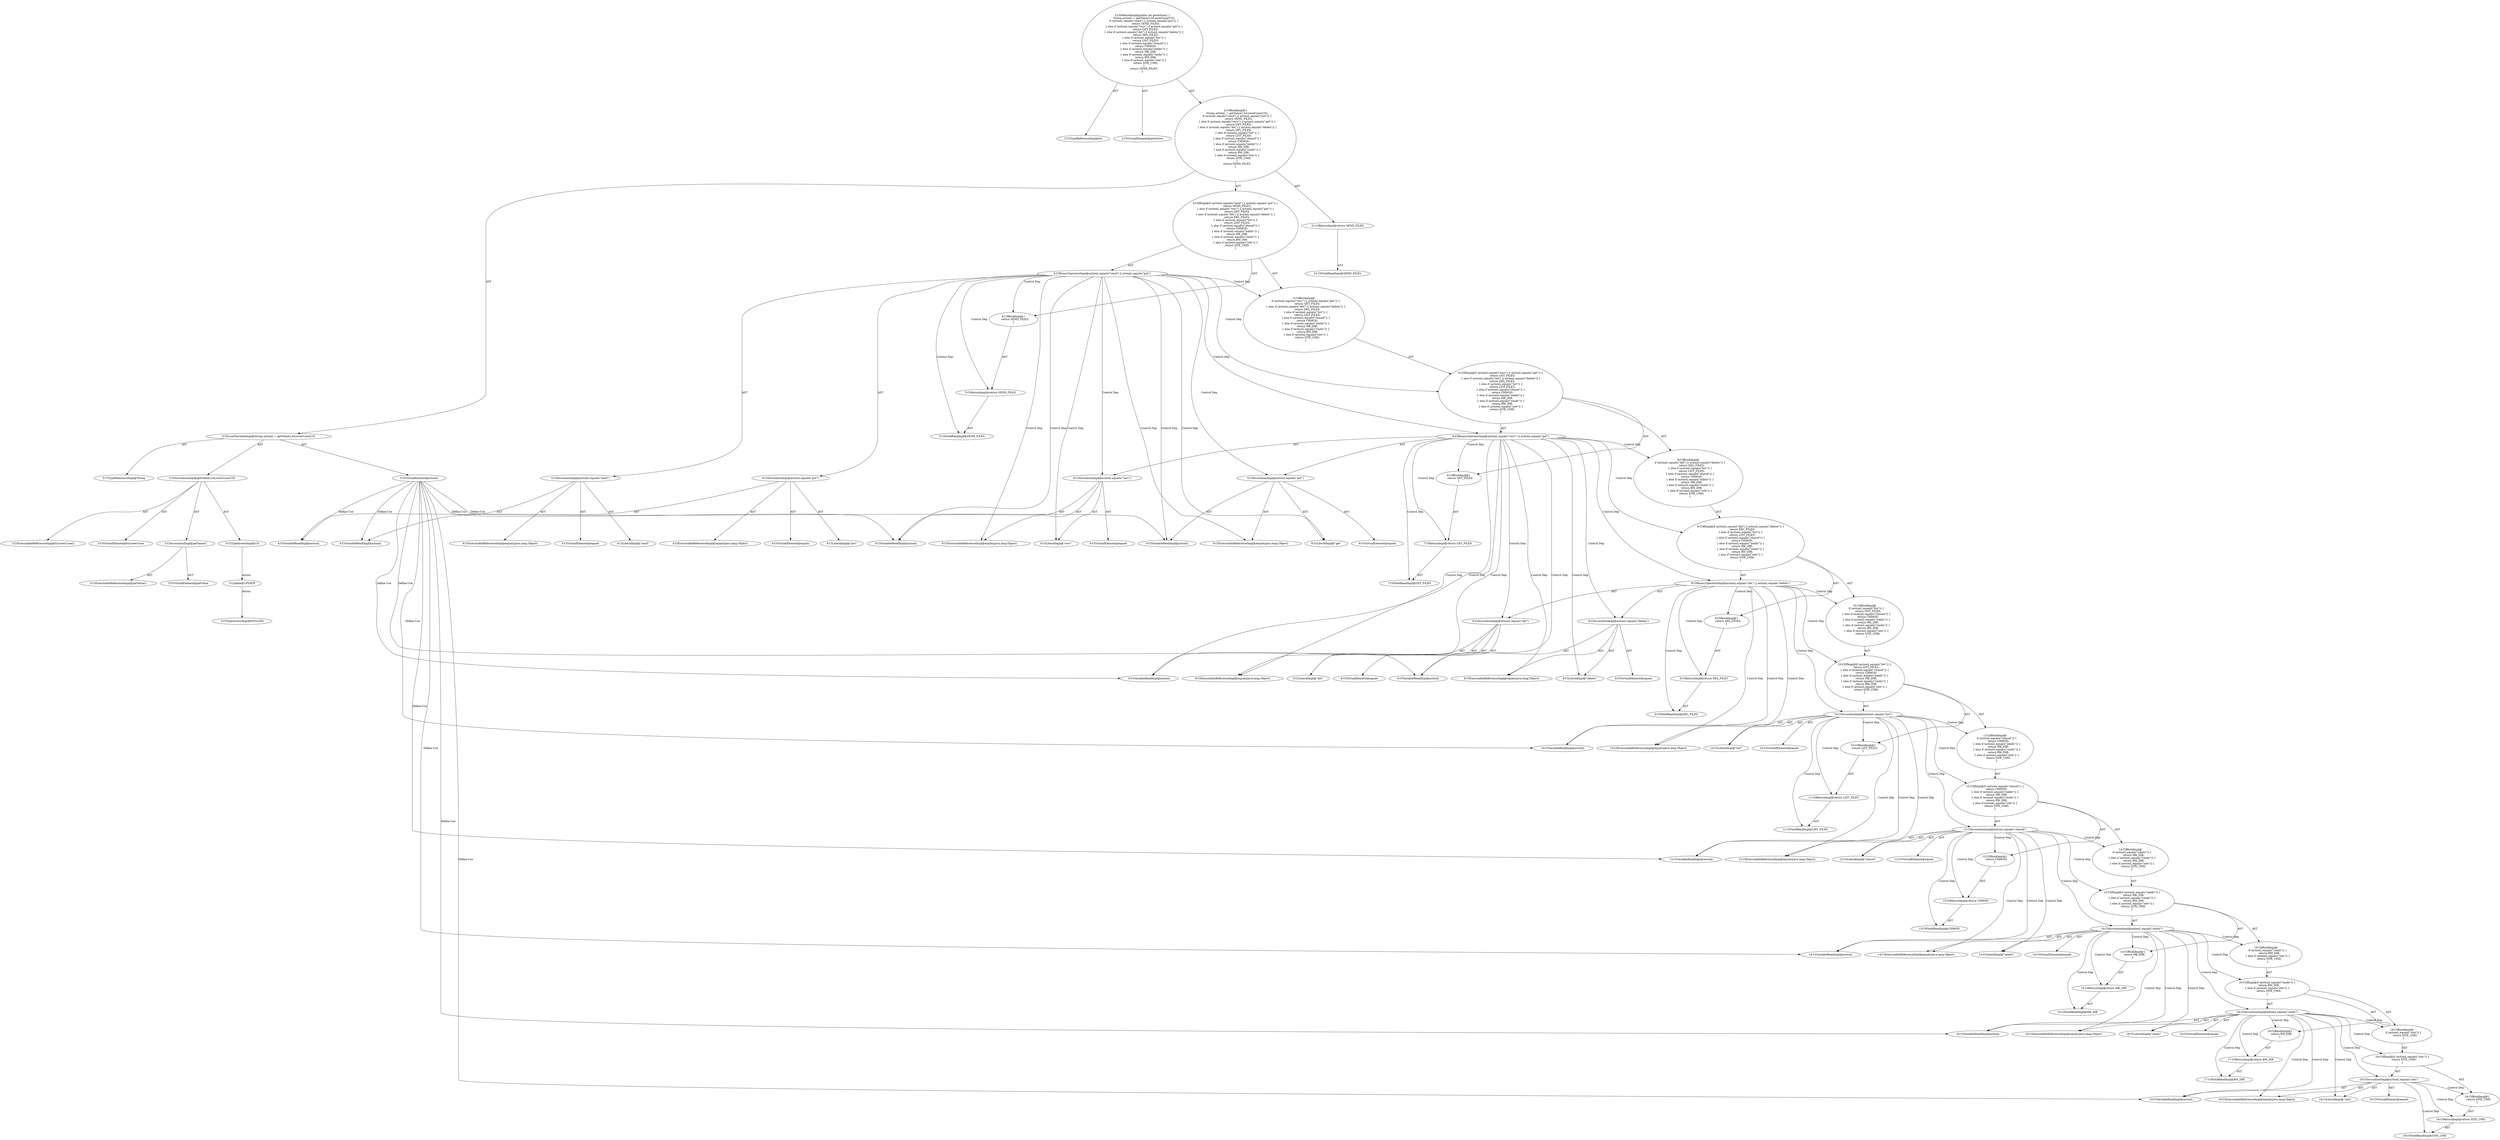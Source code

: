 digraph "getAction#?" {
0 [label="2:CtTypeReferenceImpl@int" shape=ellipse]
1 [label="2:CtVirtualElement@getAction" shape=ellipse]
2 [label="3:CtTypeReferenceImpl@String" shape=ellipse]
3 [label="3:CtExecutableReferenceImpl@toLowerCase()" shape=ellipse]
4 [label="3:CtVirtualElement@toLowerCase" shape=ellipse]
5 [label="3:CtExecutableReferenceImpl@getValue()" shape=ellipse]
6 [label="3:CtVirtualElement@getValue" shape=ellipse]
7 [label="3:CtInvocationImpl@getValue()" shape=ellipse]
8 [label="3:CtTypeAccessImpl@US" shape=ellipse]
9 [label="3:CtInvocationImpl@getValue().toLowerCase(US)" shape=ellipse]
10 [label="3:CtVirtualElement@actionL" shape=ellipse]
11 [label="3:CtLocalVariableImpl@String actionL = getValue().toLowerCase(US)" shape=ellipse]
12 [label="4:CtExecutableReferenceImpl@equals(java.lang.Object)" shape=ellipse]
13 [label="4:CtVirtualElement@equals" shape=ellipse]
14 [label="4:CtVariableReadImpl@actionL" shape=ellipse]
15 [label="4:CtLiteralImpl@\"send\"" shape=ellipse]
16 [label="4:CtInvocationImpl@actionL.equals(\"send\")" shape=ellipse]
17 [label="4:CtExecutableReferenceImpl@equals(java.lang.Object)" shape=ellipse]
18 [label="4:CtVirtualElement@equals" shape=ellipse]
19 [label="4:CtVariableReadImpl@actionL" shape=ellipse]
20 [label="4:CtLiteralImpl@\"put\"" shape=ellipse]
21 [label="4:CtInvocationImpl@actionL.equals(\"put\")" shape=ellipse]
22 [label="4:CtBinaryOperatorImpl@actionL.equals(\"send\") || actionL.equals(\"put\")" shape=ellipse]
23 [label="5:CtFieldReadImpl@SEND_FILES" shape=ellipse]
24 [label="5:CtReturnImpl@return SEND_FILES" shape=ellipse]
25 [label="4:CtBlockImpl@\{
    return SEND_FILES;
\}" shape=ellipse]
26 [label="6:CtExecutableReferenceImpl@equals(java.lang.Object)" shape=ellipse]
27 [label="6:CtVirtualElement@equals" shape=ellipse]
28 [label="6:CtVariableReadImpl@actionL" shape=ellipse]
29 [label="6:CtLiteralImpl@\"recv\"" shape=ellipse]
30 [label="6:CtInvocationImpl@actionL.equals(\"recv\")" shape=ellipse]
31 [label="6:CtExecutableReferenceImpl@equals(java.lang.Object)" shape=ellipse]
32 [label="6:CtVirtualElement@equals" shape=ellipse]
33 [label="6:CtVariableReadImpl@actionL" shape=ellipse]
34 [label="6:CtLiteralImpl@\"get\"" shape=ellipse]
35 [label="6:CtInvocationImpl@actionL.equals(\"get\")" shape=ellipse]
36 [label="6:CtBinaryOperatorImpl@actionL.equals(\"recv\") || actionL.equals(\"get\")" shape=ellipse]
37 [label="7:CtFieldReadImpl@GET_FILES" shape=ellipse]
38 [label="7:CtReturnImpl@return GET_FILES" shape=ellipse]
39 [label="6:CtBlockImpl@\{
    return GET_FILES;
\}" shape=ellipse]
40 [label="8:CtExecutableReferenceImpl@equals(java.lang.Object)" shape=ellipse]
41 [label="8:CtVirtualElement@equals" shape=ellipse]
42 [label="8:CtVariableReadImpl@actionL" shape=ellipse]
43 [label="8:CtLiteralImpl@\"del\"" shape=ellipse]
44 [label="8:CtInvocationImpl@actionL.equals(\"del\")" shape=ellipse]
45 [label="8:CtExecutableReferenceImpl@equals(java.lang.Object)" shape=ellipse]
46 [label="8:CtVirtualElement@equals" shape=ellipse]
47 [label="8:CtVariableReadImpl@actionL" shape=ellipse]
48 [label="8:CtLiteralImpl@\"delete\"" shape=ellipse]
49 [label="8:CtInvocationImpl@actionL.equals(\"delete\")" shape=ellipse]
50 [label="8:CtBinaryOperatorImpl@actionL.equals(\"del\") || actionL.equals(\"delete\")" shape=ellipse]
51 [label="9:CtFieldReadImpl@DEL_FILES" shape=ellipse]
52 [label="9:CtReturnImpl@return DEL_FILES" shape=ellipse]
53 [label="8:CtBlockImpl@\{
    return DEL_FILES;
\}" shape=ellipse]
54 [label="10:CtExecutableReferenceImpl@equals(java.lang.Object)" shape=ellipse]
55 [label="10:CtVirtualElement@equals" shape=ellipse]
56 [label="10:CtVariableReadImpl@actionL" shape=ellipse]
57 [label="10:CtLiteralImpl@\"list\"" shape=ellipse]
58 [label="10:CtInvocationImpl@actionL.equals(\"list\")" shape=ellipse]
59 [label="11:CtFieldReadImpl@LIST_FILES" shape=ellipse]
60 [label="11:CtReturnImpl@return LIST_FILES" shape=ellipse]
61 [label="10:CtBlockImpl@\{
    return LIST_FILES;
\}" shape=ellipse]
62 [label="12:CtExecutableReferenceImpl@equals(java.lang.Object)" shape=ellipse]
63 [label="12:CtVirtualElement@equals" shape=ellipse]
64 [label="12:CtVariableReadImpl@actionL" shape=ellipse]
65 [label="12:CtLiteralImpl@\"chmod\"" shape=ellipse]
66 [label="12:CtInvocationImpl@actionL.equals(\"chmod\")" shape=ellipse]
67 [label="13:CtFieldReadImpl@CHMOD" shape=ellipse]
68 [label="13:CtReturnImpl@return CHMOD" shape=ellipse]
69 [label="12:CtBlockImpl@\{
    return CHMOD;
\}" shape=ellipse]
70 [label="14:CtExecutableReferenceImpl@equals(java.lang.Object)" shape=ellipse]
71 [label="14:CtVirtualElement@equals" shape=ellipse]
72 [label="14:CtVariableReadImpl@actionL" shape=ellipse]
73 [label="14:CtLiteralImpl@\"mkdir\"" shape=ellipse]
74 [label="14:CtInvocationImpl@actionL.equals(\"mkdir\")" shape=ellipse]
75 [label="15:CtFieldReadImpl@MK_DIR" shape=ellipse]
76 [label="15:CtReturnImpl@return MK_DIR" shape=ellipse]
77 [label="14:CtBlockImpl@\{
    return MK_DIR;
\}" shape=ellipse]
78 [label="16:CtExecutableReferenceImpl@equals(java.lang.Object)" shape=ellipse]
79 [label="16:CtVirtualElement@equals" shape=ellipse]
80 [label="16:CtVariableReadImpl@actionL" shape=ellipse]
81 [label="16:CtLiteralImpl@\"rmdir\"" shape=ellipse]
82 [label="16:CtInvocationImpl@actionL.equals(\"rmdir\")" shape=ellipse]
83 [label="17:CtFieldReadImpl@RM_DIR" shape=ellipse]
84 [label="17:CtReturnImpl@return RM_DIR" shape=ellipse]
85 [label="16:CtBlockImpl@\{
    return RM_DIR;
\}" shape=ellipse]
86 [label="18:CtExecutableReferenceImpl@equals(java.lang.Object)" shape=ellipse]
87 [label="18:CtVirtualElement@equals" shape=ellipse]
88 [label="18:CtVariableReadImpl@actionL" shape=ellipse]
89 [label="18:CtLiteralImpl@\"site\"" shape=ellipse]
90 [label="18:CtInvocationImpl@actionL.equals(\"site\")" shape=ellipse]
91 [label="19:CtFieldReadImpl@SITE_CMD" shape=ellipse]
92 [label="19:CtReturnImpl@return SITE_CMD" shape=ellipse]
93 [label="18:CtBlockImpl@\{
    return SITE_CMD;
\}" shape=ellipse]
94 [label="18:CtIfImpl@if (actionL.equals(\"site\")) \{
    return SITE_CMD;
\}" shape=ellipse]
95 [label="18:CtBlockImpl@
    if (actionL.equals(\"site\")) \{
        return SITE_CMD;
    \}
" shape=ellipse]
96 [label="16:CtIfImpl@if (actionL.equals(\"rmdir\")) \{
    return RM_DIR;
\} else if (actionL.equals(\"site\")) \{
    return SITE_CMD;
\}" shape=ellipse]
97 [label="16:CtBlockImpl@
    if (actionL.equals(\"rmdir\")) \{
        return RM_DIR;
    \} else if (actionL.equals(\"site\")) \{
        return SITE_CMD;
    \}
" shape=ellipse]
98 [label="14:CtIfImpl@if (actionL.equals(\"mkdir\")) \{
    return MK_DIR;
\} else if (actionL.equals(\"rmdir\")) \{
    return RM_DIR;
\} else if (actionL.equals(\"site\")) \{
    return SITE_CMD;
\}" shape=ellipse]
99 [label="14:CtBlockImpl@
    if (actionL.equals(\"mkdir\")) \{
        return MK_DIR;
    \} else if (actionL.equals(\"rmdir\")) \{
        return RM_DIR;
    \} else if (actionL.equals(\"site\")) \{
        return SITE_CMD;
    \}
" shape=ellipse]
100 [label="12:CtIfImpl@if (actionL.equals(\"chmod\")) \{
    return CHMOD;
\} else if (actionL.equals(\"mkdir\")) \{
    return MK_DIR;
\} else if (actionL.equals(\"rmdir\")) \{
    return RM_DIR;
\} else if (actionL.equals(\"site\")) \{
    return SITE_CMD;
\}" shape=ellipse]
101 [label="12:CtBlockImpl@
    if (actionL.equals(\"chmod\")) \{
        return CHMOD;
    \} else if (actionL.equals(\"mkdir\")) \{
        return MK_DIR;
    \} else if (actionL.equals(\"rmdir\")) \{
        return RM_DIR;
    \} else if (actionL.equals(\"site\")) \{
        return SITE_CMD;
    \}
" shape=ellipse]
102 [label="10:CtIfImpl@if (actionL.equals(\"list\")) \{
    return LIST_FILES;
\} else if (actionL.equals(\"chmod\")) \{
    return CHMOD;
\} else if (actionL.equals(\"mkdir\")) \{
    return MK_DIR;
\} else if (actionL.equals(\"rmdir\")) \{
    return RM_DIR;
\} else if (actionL.equals(\"site\")) \{
    return SITE_CMD;
\}" shape=ellipse]
103 [label="10:CtBlockImpl@
    if (actionL.equals(\"list\")) \{
        return LIST_FILES;
    \} else if (actionL.equals(\"chmod\")) \{
        return CHMOD;
    \} else if (actionL.equals(\"mkdir\")) \{
        return MK_DIR;
    \} else if (actionL.equals(\"rmdir\")) \{
        return RM_DIR;
    \} else if (actionL.equals(\"site\")) \{
        return SITE_CMD;
    \}
" shape=ellipse]
104 [label="8:CtIfImpl@if (actionL.equals(\"del\") || actionL.equals(\"delete\")) \{
    return DEL_FILES;
\} else if (actionL.equals(\"list\")) \{
    return LIST_FILES;
\} else if (actionL.equals(\"chmod\")) \{
    return CHMOD;
\} else if (actionL.equals(\"mkdir\")) \{
    return MK_DIR;
\} else if (actionL.equals(\"rmdir\")) \{
    return RM_DIR;
\} else if (actionL.equals(\"site\")) \{
    return SITE_CMD;
\}" shape=ellipse]
105 [label="8:CtBlockImpl@
    if (actionL.equals(\"del\") || actionL.equals(\"delete\")) \{
        return DEL_FILES;
    \} else if (actionL.equals(\"list\")) \{
        return LIST_FILES;
    \} else if (actionL.equals(\"chmod\")) \{
        return CHMOD;
    \} else if (actionL.equals(\"mkdir\")) \{
        return MK_DIR;
    \} else if (actionL.equals(\"rmdir\")) \{
        return RM_DIR;
    \} else if (actionL.equals(\"site\")) \{
        return SITE_CMD;
    \}
" shape=ellipse]
106 [label="6:CtIfImpl@if (actionL.equals(\"recv\") || actionL.equals(\"get\")) \{
    return GET_FILES;
\} else if (actionL.equals(\"del\") || actionL.equals(\"delete\")) \{
    return DEL_FILES;
\} else if (actionL.equals(\"list\")) \{
    return LIST_FILES;
\} else if (actionL.equals(\"chmod\")) \{
    return CHMOD;
\} else if (actionL.equals(\"mkdir\")) \{
    return MK_DIR;
\} else if (actionL.equals(\"rmdir\")) \{
    return RM_DIR;
\} else if (actionL.equals(\"site\")) \{
    return SITE_CMD;
\}" shape=ellipse]
107 [label="6:CtBlockImpl@
    if (actionL.equals(\"recv\") || actionL.equals(\"get\")) \{
        return GET_FILES;
    \} else if (actionL.equals(\"del\") || actionL.equals(\"delete\")) \{
        return DEL_FILES;
    \} else if (actionL.equals(\"list\")) \{
        return LIST_FILES;
    \} else if (actionL.equals(\"chmod\")) \{
        return CHMOD;
    \} else if (actionL.equals(\"mkdir\")) \{
        return MK_DIR;
    \} else if (actionL.equals(\"rmdir\")) \{
        return RM_DIR;
    \} else if (actionL.equals(\"site\")) \{
        return SITE_CMD;
    \}
" shape=ellipse]
108 [label="4:CtIfImpl@if (actionL.equals(\"send\") || actionL.equals(\"put\")) \{
    return SEND_FILES;
\} else if (actionL.equals(\"recv\") || actionL.equals(\"get\")) \{
    return GET_FILES;
\} else if (actionL.equals(\"del\") || actionL.equals(\"delete\")) \{
    return DEL_FILES;
\} else if (actionL.equals(\"list\")) \{
    return LIST_FILES;
\} else if (actionL.equals(\"chmod\")) \{
    return CHMOD;
\} else if (actionL.equals(\"mkdir\")) \{
    return MK_DIR;
\} else if (actionL.equals(\"rmdir\")) \{
    return RM_DIR;
\} else if (actionL.equals(\"site\")) \{
    return SITE_CMD;
\}" shape=ellipse]
109 [label="21:CtFieldReadImpl@SEND_FILES" shape=ellipse]
110 [label="21:CtReturnImpl@return SEND_FILES" shape=ellipse]
111 [label="2:CtBlockImpl@\{
    String actionL = getValue().toLowerCase(US);
    if (actionL.equals(\"send\") || actionL.equals(\"put\")) \{
        return SEND_FILES;
    \} else if (actionL.equals(\"recv\") || actionL.equals(\"get\")) \{
        return GET_FILES;
    \} else if (actionL.equals(\"del\") || actionL.equals(\"delete\")) \{
        return DEL_FILES;
    \} else if (actionL.equals(\"list\")) \{
        return LIST_FILES;
    \} else if (actionL.equals(\"chmod\")) \{
        return CHMOD;
    \} else if (actionL.equals(\"mkdir\")) \{
        return MK_DIR;
    \} else if (actionL.equals(\"rmdir\")) \{
        return RM_DIR;
    \} else if (actionL.equals(\"site\")) \{
        return SITE_CMD;
    \}
    return SEND_FILES;
\}" shape=ellipse]
112 [label="2:CtMethodImpl@public int getAction() \{
    String actionL = getValue().toLowerCase(US);
    if (actionL.equals(\"send\") || actionL.equals(\"put\")) \{
        return SEND_FILES;
    \} else if (actionL.equals(\"recv\") || actionL.equals(\"get\")) \{
        return GET_FILES;
    \} else if (actionL.equals(\"del\") || actionL.equals(\"delete\")) \{
        return DEL_FILES;
    \} else if (actionL.equals(\"list\")) \{
        return LIST_FILES;
    \} else if (actionL.equals(\"chmod\")) \{
        return CHMOD;
    \} else if (actionL.equals(\"mkdir\")) \{
        return MK_DIR;
    \} else if (actionL.equals(\"rmdir\")) \{
        return RM_DIR;
    \} else if (actionL.equals(\"site\")) \{
        return SITE_CMD;
    \}
    return SEND_FILES;
\}" shape=ellipse]
113 [label="3:Update@UPDATE" shape=ellipse]
114 [label="3:CtTypeAccessImpl@ENGLISH" shape=ellipse]
7 -> 6 [label="AST"];
7 -> 5 [label="AST"];
8 -> 113 [label="Action"];
9 -> 4 [label="AST"];
9 -> 7 [label="AST"];
9 -> 3 [label="AST"];
9 -> 8 [label="AST"];
10 -> 14 [label="Define-Use"];
10 -> 19 [label="Define-Use"];
10 -> 28 [label="Define-Use"];
10 -> 33 [label="Define-Use"];
10 -> 42 [label="Define-Use"];
10 -> 47 [label="Define-Use"];
10 -> 56 [label="Define-Use"];
10 -> 64 [label="Define-Use"];
10 -> 72 [label="Define-Use"];
10 -> 80 [label="Define-Use"];
10 -> 88 [label="Define-Use"];
11 -> 10 [label="AST"];
11 -> 2 [label="AST"];
11 -> 9 [label="AST"];
16 -> 13 [label="AST"];
16 -> 14 [label="AST"];
16 -> 12 [label="AST"];
16 -> 15 [label="AST"];
21 -> 18 [label="AST"];
21 -> 19 [label="AST"];
21 -> 17 [label="AST"];
21 -> 20 [label="AST"];
22 -> 16 [label="AST"];
22 -> 21 [label="AST"];
22 -> 25 [label="Control Dep"];
22 -> 24 [label="Control Dep"];
22 -> 23 [label="Control Dep"];
22 -> 107 [label="Control Dep"];
22 -> 106 [label="Control Dep"];
22 -> 36 [label="Control Dep"];
22 -> 30 [label="Control Dep"];
22 -> 26 [label="Control Dep"];
22 -> 28 [label="Control Dep"];
22 -> 29 [label="Control Dep"];
22 -> 35 [label="Control Dep"];
22 -> 31 [label="Control Dep"];
22 -> 33 [label="Control Dep"];
22 -> 34 [label="Control Dep"];
24 -> 23 [label="AST"];
25 -> 24 [label="AST"];
30 -> 27 [label="AST"];
30 -> 28 [label="AST"];
30 -> 26 [label="AST"];
30 -> 29 [label="AST"];
35 -> 32 [label="AST"];
35 -> 33 [label="AST"];
35 -> 31 [label="AST"];
35 -> 34 [label="AST"];
36 -> 30 [label="AST"];
36 -> 35 [label="AST"];
36 -> 39 [label="Control Dep"];
36 -> 38 [label="Control Dep"];
36 -> 37 [label="Control Dep"];
36 -> 105 [label="Control Dep"];
36 -> 104 [label="Control Dep"];
36 -> 50 [label="Control Dep"];
36 -> 44 [label="Control Dep"];
36 -> 40 [label="Control Dep"];
36 -> 42 [label="Control Dep"];
36 -> 43 [label="Control Dep"];
36 -> 49 [label="Control Dep"];
36 -> 45 [label="Control Dep"];
36 -> 47 [label="Control Dep"];
36 -> 48 [label="Control Dep"];
38 -> 37 [label="AST"];
39 -> 38 [label="AST"];
44 -> 41 [label="AST"];
44 -> 42 [label="AST"];
44 -> 40 [label="AST"];
44 -> 43 [label="AST"];
49 -> 46 [label="AST"];
49 -> 47 [label="AST"];
49 -> 45 [label="AST"];
49 -> 48 [label="AST"];
50 -> 44 [label="AST"];
50 -> 49 [label="AST"];
50 -> 53 [label="Control Dep"];
50 -> 52 [label="Control Dep"];
50 -> 51 [label="Control Dep"];
50 -> 103 [label="Control Dep"];
50 -> 102 [label="Control Dep"];
50 -> 58 [label="Control Dep"];
50 -> 54 [label="Control Dep"];
50 -> 56 [label="Control Dep"];
50 -> 57 [label="Control Dep"];
52 -> 51 [label="AST"];
53 -> 52 [label="AST"];
58 -> 55 [label="AST"];
58 -> 56 [label="AST"];
58 -> 54 [label="AST"];
58 -> 57 [label="AST"];
58 -> 61 [label="Control Dep"];
58 -> 60 [label="Control Dep"];
58 -> 59 [label="Control Dep"];
58 -> 101 [label="Control Dep"];
58 -> 100 [label="Control Dep"];
58 -> 66 [label="Control Dep"];
58 -> 62 [label="Control Dep"];
58 -> 64 [label="Control Dep"];
58 -> 65 [label="Control Dep"];
60 -> 59 [label="AST"];
61 -> 60 [label="AST"];
66 -> 63 [label="AST"];
66 -> 64 [label="AST"];
66 -> 62 [label="AST"];
66 -> 65 [label="AST"];
66 -> 69 [label="Control Dep"];
66 -> 68 [label="Control Dep"];
66 -> 67 [label="Control Dep"];
66 -> 99 [label="Control Dep"];
66 -> 98 [label="Control Dep"];
66 -> 74 [label="Control Dep"];
66 -> 70 [label="Control Dep"];
66 -> 72 [label="Control Dep"];
66 -> 73 [label="Control Dep"];
68 -> 67 [label="AST"];
69 -> 68 [label="AST"];
74 -> 71 [label="AST"];
74 -> 72 [label="AST"];
74 -> 70 [label="AST"];
74 -> 73 [label="AST"];
74 -> 77 [label="Control Dep"];
74 -> 76 [label="Control Dep"];
74 -> 75 [label="Control Dep"];
74 -> 97 [label="Control Dep"];
74 -> 96 [label="Control Dep"];
74 -> 82 [label="Control Dep"];
74 -> 78 [label="Control Dep"];
74 -> 80 [label="Control Dep"];
74 -> 81 [label="Control Dep"];
76 -> 75 [label="AST"];
77 -> 76 [label="AST"];
82 -> 79 [label="AST"];
82 -> 80 [label="AST"];
82 -> 78 [label="AST"];
82 -> 81 [label="AST"];
82 -> 85 [label="Control Dep"];
82 -> 84 [label="Control Dep"];
82 -> 83 [label="Control Dep"];
82 -> 95 [label="Control Dep"];
82 -> 94 [label="Control Dep"];
82 -> 90 [label="Control Dep"];
82 -> 86 [label="Control Dep"];
82 -> 88 [label="Control Dep"];
82 -> 89 [label="Control Dep"];
84 -> 83 [label="AST"];
85 -> 84 [label="AST"];
90 -> 87 [label="AST"];
90 -> 88 [label="AST"];
90 -> 86 [label="AST"];
90 -> 89 [label="AST"];
90 -> 93 [label="Control Dep"];
90 -> 92 [label="Control Dep"];
90 -> 91 [label="Control Dep"];
92 -> 91 [label="AST"];
93 -> 92 [label="AST"];
94 -> 90 [label="AST"];
94 -> 93 [label="AST"];
95 -> 94 [label="AST"];
96 -> 82 [label="AST"];
96 -> 85 [label="AST"];
96 -> 95 [label="AST"];
97 -> 96 [label="AST"];
98 -> 74 [label="AST"];
98 -> 77 [label="AST"];
98 -> 97 [label="AST"];
99 -> 98 [label="AST"];
100 -> 66 [label="AST"];
100 -> 69 [label="AST"];
100 -> 99 [label="AST"];
101 -> 100 [label="AST"];
102 -> 58 [label="AST"];
102 -> 61 [label="AST"];
102 -> 101 [label="AST"];
103 -> 102 [label="AST"];
104 -> 50 [label="AST"];
104 -> 53 [label="AST"];
104 -> 103 [label="AST"];
105 -> 104 [label="AST"];
106 -> 36 [label="AST"];
106 -> 39 [label="AST"];
106 -> 105 [label="AST"];
107 -> 106 [label="AST"];
108 -> 22 [label="AST"];
108 -> 25 [label="AST"];
108 -> 107 [label="AST"];
110 -> 109 [label="AST"];
111 -> 11 [label="AST"];
111 -> 108 [label="AST"];
111 -> 110 [label="AST"];
112 -> 1 [label="AST"];
112 -> 0 [label="AST"];
112 -> 111 [label="AST"];
113 -> 114 [label="Action"];
}